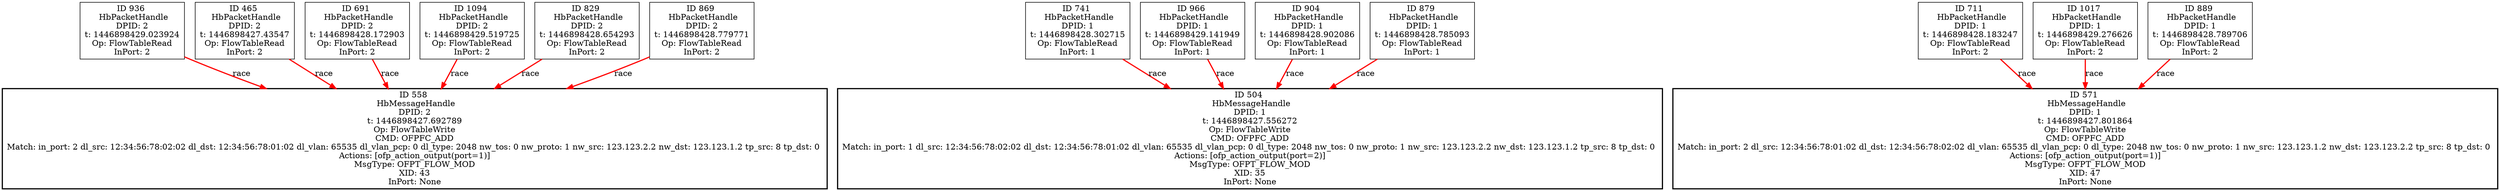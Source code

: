 strict digraph G {
936 [shape=box, event=<hb_events.HbPacketHandle object at 0x10f947110>, label="ID 936 
 HbPacketHandle
DPID: 2
t: 1446898429.023924
Op: FlowTableRead
InPort: 2"];
741 [shape=box, event=<hb_events.HbPacketHandle object at 0x10f8b2d10>, label="ID 741 
 HbPacketHandle
DPID: 1
t: 1446898428.302715
Op: FlowTableRead
InPort: 1"];
966 [shape=box, event=<hb_events.HbPacketHandle object at 0x10f95c450>, label="ID 966 
 HbPacketHandle
DPID: 1
t: 1446898429.141949
Op: FlowTableRead
InPort: 1"];
711 [shape=box, event=<hb_events.HbPacketHandle object at 0x10f88a410>, label="ID 711 
 HbPacketHandle
DPID: 1
t: 1446898428.183247
Op: FlowTableRead
InPort: 2"];
904 [shape=box, event=<hb_events.HbPacketHandle object at 0x10f9b7b50>, label="ID 904 
 HbPacketHandle
DPID: 1
t: 1446898428.902086
Op: FlowTableRead
InPort: 1"];
558 [shape=box, style=bold, event=<hb_events.HbMessageHandle object at 0x10f850b10>, label="ID 558 
 HbMessageHandle
DPID: 2
t: 1446898427.692789
Op: FlowTableWrite
CMD: OFPFC_ADD
Match: in_port: 2 dl_src: 12:34:56:78:02:02 dl_dst: 12:34:56:78:01:02 dl_vlan: 65535 dl_vlan_pcp: 0 dl_type: 2048 nw_tos: 0 nw_proto: 1 nw_src: 123.123.2.2 nw_dst: 123.123.1.2 tp_src: 8 tp_dst: 0 
Actions: [ofp_action_output(port=1)]
MsgType: OFPT_FLOW_MOD
XID: 43
InPort: None"];
879 [shape=box, event=<hb_events.HbPacketHandle object at 0x10f9a22d0>, label="ID 879 
 HbPacketHandle
DPID: 1
t: 1446898428.785093
Op: FlowTableRead
InPort: 1"];
465 [shape=box, event=<hb_events.HbPacketHandle object at 0x10f832410>, label="ID 465 
 HbPacketHandle
DPID: 2
t: 1446898427.43547
Op: FlowTableRead
InPort: 2"];
691 [shape=box, event=<hb_events.HbPacketHandle object at 0x10f88b610>, label="ID 691 
 HbPacketHandle
DPID: 2
t: 1446898428.172903
Op: FlowTableRead
InPort: 2"];
1017 [shape=box, event=<hb_events.HbPacketHandle object at 0x10fa28b90>, label="ID 1017 
 HbPacketHandle
DPID: 1
t: 1446898429.276626
Op: FlowTableRead
InPort: 2"];
504 [shape=box, style=bold, event=<hb_events.HbMessageHandle object at 0x10f8444d0>, label="ID 504 
 HbMessageHandle
DPID: 1
t: 1446898427.556272
Op: FlowTableWrite
CMD: OFPFC_ADD
Match: in_port: 1 dl_src: 12:34:56:78:02:02 dl_dst: 12:34:56:78:01:02 dl_vlan: 65535 dl_vlan_pcp: 0 dl_type: 2048 nw_tos: 0 nw_proto: 1 nw_src: 123.123.2.2 nw_dst: 123.123.1.2 tp_src: 8 tp_dst: 0 
Actions: [ofp_action_output(port=2)]
MsgType: OFPT_FLOW_MOD
XID: 35
InPort: None"];
889 [shape=box, event=<hb_events.HbPacketHandle object at 0x10f9a2990>, label="ID 889 
 HbPacketHandle
DPID: 1
t: 1446898428.789706
Op: FlowTableRead
InPort: 2"];
571 [shape=box, style=bold, event=<hb_events.HbMessageHandle object at 0x10f856bd0>, label="ID 571 
 HbMessageHandle
DPID: 1
t: 1446898427.801864
Op: FlowTableWrite
CMD: OFPFC_ADD
Match: in_port: 2 dl_src: 12:34:56:78:01:02 dl_dst: 12:34:56:78:02:02 dl_vlan: 65535 dl_vlan_pcp: 0 dl_type: 2048 nw_tos: 0 nw_proto: 1 nw_src: 123.123.1.2 nw_dst: 123.123.2.2 tp_src: 8 tp_dst: 0 
Actions: [ofp_action_output(port=1)]
MsgType: OFPT_FLOW_MOD
XID: 47
InPort: None"];
1094 [shape=box, event=<hb_events.HbPacketHandle object at 0x10f9c3ad0>, label="ID 1094 
 HbPacketHandle
DPID: 2
t: 1446898429.519725
Op: FlowTableRead
InPort: 2"];
829 [shape=box, event=<hb_events.HbPacketHandle object at 0x10f92fe10>, label="ID 829 
 HbPacketHandle
DPID: 2
t: 1446898428.654293
Op: FlowTableRead
InPort: 2"];
869 [shape=box, event=<hb_events.HbPacketHandle object at 0x10f99cfd0>, label="ID 869 
 HbPacketHandle
DPID: 2
t: 1446898428.779771
Op: FlowTableRead
InPort: 2"];
936 -> 558  [harmful=True, color=red, style=bold, rel=race, label=race];
741 -> 504  [harmful=True, color=red, style=bold, rel=race, label=race];
966 -> 504  [harmful=True, color=red, style=bold, rel=race, label=race];
711 -> 571  [harmful=True, color=red, style=bold, rel=race, label=race];
904 -> 504  [harmful=True, color=red, style=bold, rel=race, label=race];
879 -> 504  [harmful=True, color=red, style=bold, rel=race, label=race];
465 -> 558  [harmful=True, color=red, style=bold, rel=race, label=race];
691 -> 558  [harmful=True, color=red, style=bold, rel=race, label=race];
1017 -> 571  [harmful=True, color=red, style=bold, rel=race, label=race];
889 -> 571  [harmful=True, color=red, style=bold, rel=race, label=race];
1094 -> 558  [harmful=True, color=red, style=bold, rel=race, label=race];
829 -> 558  [harmful=True, color=red, style=bold, rel=race, label=race];
869 -> 558  [harmful=True, color=red, style=bold, rel=race, label=race];
}
